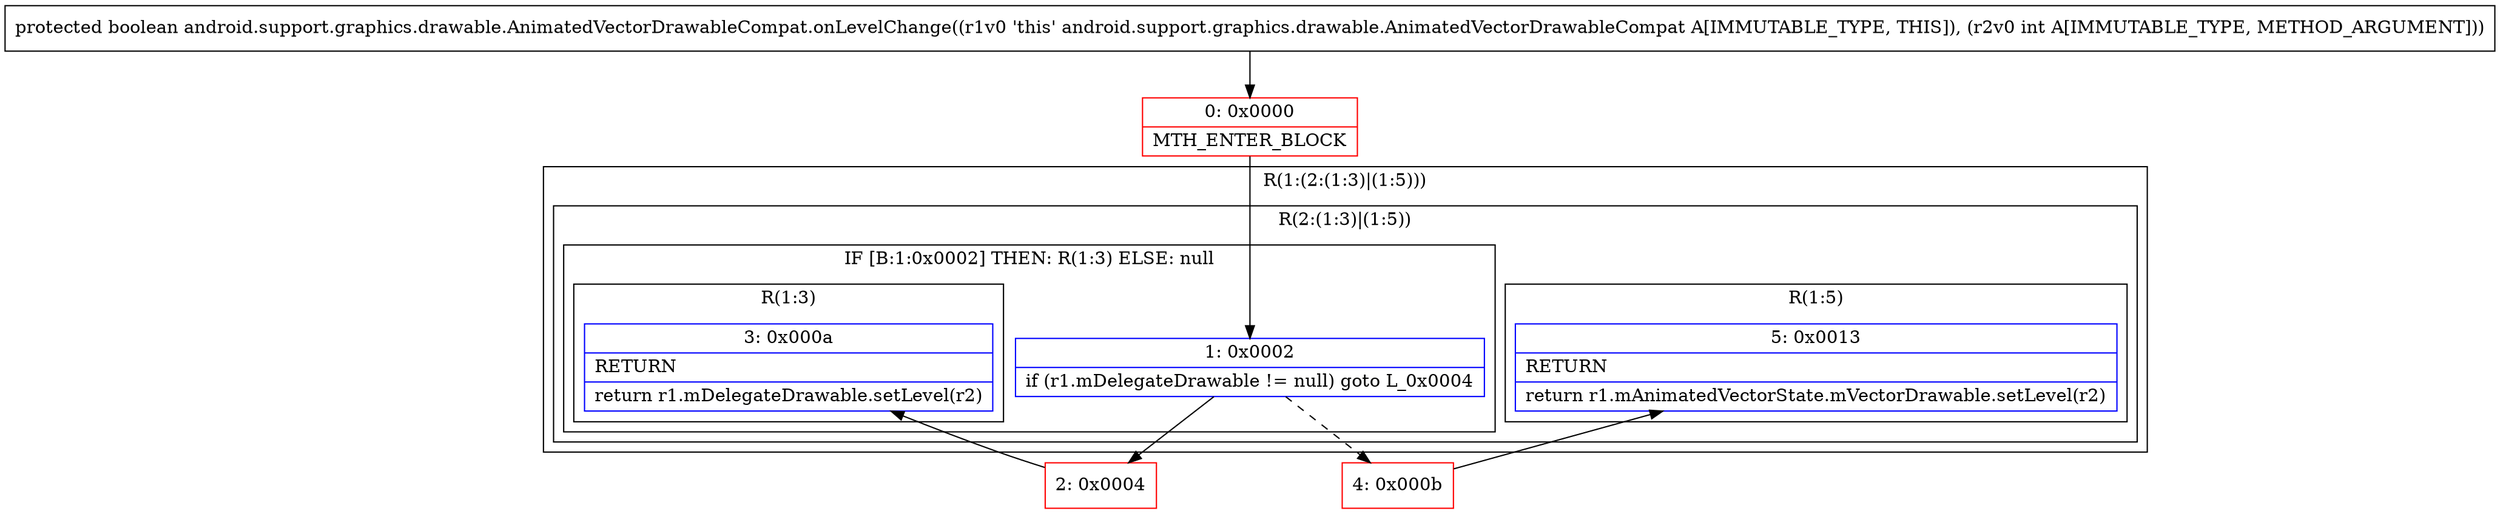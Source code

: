 digraph "CFG forandroid.support.graphics.drawable.AnimatedVectorDrawableCompat.onLevelChange(I)Z" {
subgraph cluster_Region_964144488 {
label = "R(1:(2:(1:3)|(1:5)))";
node [shape=record,color=blue];
subgraph cluster_Region_1394939051 {
label = "R(2:(1:3)|(1:5))";
node [shape=record,color=blue];
subgraph cluster_IfRegion_807261717 {
label = "IF [B:1:0x0002] THEN: R(1:3) ELSE: null";
node [shape=record,color=blue];
Node_1 [shape=record,label="{1\:\ 0x0002|if (r1.mDelegateDrawable != null) goto L_0x0004\l}"];
subgraph cluster_Region_268802658 {
label = "R(1:3)";
node [shape=record,color=blue];
Node_3 [shape=record,label="{3\:\ 0x000a|RETURN\l|return r1.mDelegateDrawable.setLevel(r2)\l}"];
}
}
subgraph cluster_Region_345864679 {
label = "R(1:5)";
node [shape=record,color=blue];
Node_5 [shape=record,label="{5\:\ 0x0013|RETURN\l|return r1.mAnimatedVectorState.mVectorDrawable.setLevel(r2)\l}"];
}
}
}
Node_0 [shape=record,color=red,label="{0\:\ 0x0000|MTH_ENTER_BLOCK\l}"];
Node_2 [shape=record,color=red,label="{2\:\ 0x0004}"];
Node_4 [shape=record,color=red,label="{4\:\ 0x000b}"];
MethodNode[shape=record,label="{protected boolean android.support.graphics.drawable.AnimatedVectorDrawableCompat.onLevelChange((r1v0 'this' android.support.graphics.drawable.AnimatedVectorDrawableCompat A[IMMUTABLE_TYPE, THIS]), (r2v0 int A[IMMUTABLE_TYPE, METHOD_ARGUMENT])) }"];
MethodNode -> Node_0;
Node_1 -> Node_2;
Node_1 -> Node_4[style=dashed];
Node_0 -> Node_1;
Node_2 -> Node_3;
Node_4 -> Node_5;
}

